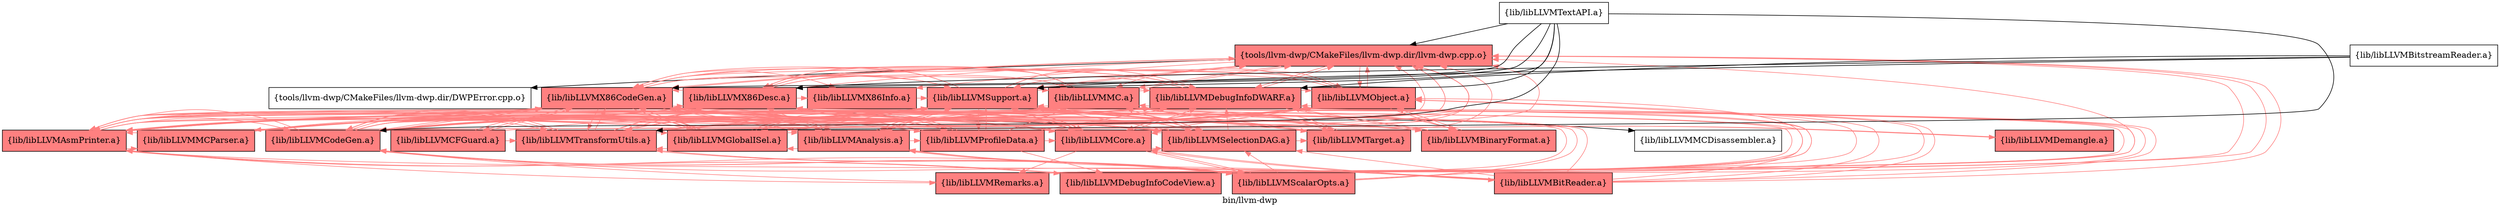 digraph "bin/llvm-dwp" {
	label="bin/llvm-dwp";
	{ rank=same; Node0x5603041afe28;  }
	{ rank=same; Node0x5603041ae3e8; Node0x5603041bc4e8; Node0x5603041bca38; Node0x5603041bbb88; Node0x5603041ba8c8; Node0x5603041bb0e8; Node0x5603041bb778; Node0x5603041bad78;  }
	{ rank=same; Node0x5603041bc038; Node0x5603041bd348; Node0x5603041ba3c8; Node0x5603041bece8; Node0x5603041bd8e8; Node0x5603041af978; Node0x5603041be838; Node0x5603041ad3f8; Node0x5603041ac138; Node0x5603041ae938; Node0x5603041bf238; Node0x5603041b9478; Node0x5603041b0378; Node0x5603041b5738;  }

	Node0x5603041afe28 [shape=record,shape=box,style=filled,fillcolor="1.000000 0.5 1",group=1,label="{tools/llvm-dwp/CMakeFiles/llvm-dwp.dir/llvm-dwp.cpp.o}"];
	Node0x5603041afe28 -> Node0x5603041ae3e8;
	Node0x5603041afe28 -> Node0x5603041bc4e8[color="1.000000 0.5 1"];
	Node0x5603041afe28 -> Node0x5603041bca38[color="1.000000 0.5 1"];
	Node0x5603041afe28 -> Node0x5603041bbb88[color="1.000000 0.5 1"];
	Node0x5603041afe28 -> Node0x5603041ba8c8[color="1.000000 0.5 1"];
	Node0x5603041afe28 -> Node0x5603041bb0e8[color="1.000000 0.5 1"];
	Node0x5603041afe28 -> Node0x5603041bb778[color="1.000000 0.5 1"];
	Node0x5603041afe28 -> Node0x5603041bad78[color="1.000000 0.5 1"];
	Node0x5603041ae3e8 [shape=record,shape=box,group=0,label="{tools/llvm-dwp/CMakeFiles/llvm-dwp.dir/DWPError.cpp.o}"];
	Node0x5603041bc4e8 [shape=record,shape=box,style=filled,fillcolor="1.000000 0.5 1",group=1,label="{lib/libLLVMX86CodeGen.a}"];
	Node0x5603041bc4e8 -> Node0x5603041bca38[color="1.000000 0.5 1"];
	Node0x5603041bc4e8 -> Node0x5603041bbb88[color="1.000000 0.5 1"];
	Node0x5603041bc4e8 -> Node0x5603041bc038[color="1.000000 0.5 1"];
	Node0x5603041bc4e8 -> Node0x5603041bb778[color="1.000000 0.5 1"];
	Node0x5603041bc4e8 -> Node0x5603041bd348[color="1.000000 0.5 1"];
	Node0x5603041bc4e8 -> Node0x5603041bad78[color="1.000000 0.5 1"];
	Node0x5603041bc4e8 -> Node0x5603041ba3c8[color="1.000000 0.5 1"];
	Node0x5603041bc4e8 -> Node0x5603041bece8[color="1.000000 0.5 1"];
	Node0x5603041bc4e8 -> Node0x5603041bd8e8[color="1.000000 0.5 1"];
	Node0x5603041bc4e8 -> Node0x5603041af978[color="1.000000 0.5 1"];
	Node0x5603041bc4e8 -> Node0x5603041be838[color="1.000000 0.5 1"];
	Node0x5603041bc4e8 -> Node0x5603041ad3f8[color="1.000000 0.5 1"];
	Node0x5603041bc4e8 -> Node0x5603041afe28[color="1.000000 0.5 1"];
	Node0x5603041bc4e8 -> Node0x5603041ac138[color="1.000000 0.5 1"];
	Node0x5603041bc4e8 -> Node0x5603041ae938[color="1.000000 0.5 1"];
	Node0x5603041bca38 [shape=record,shape=box,style=filled,fillcolor="1.000000 0.5 1",group=1,label="{lib/libLLVMX86Desc.a}"];
	Node0x5603041bca38 -> Node0x5603041bb778[color="1.000000 0.5 1"];
	Node0x5603041bca38 -> Node0x5603041bad78[color="1.000000 0.5 1"];
	Node0x5603041bca38 -> Node0x5603041bc4e8[color="1.000000 0.5 1"];
	Node0x5603041bca38 -> Node0x5603041bbb88[color="1.000000 0.5 1"];
	Node0x5603041bca38 -> Node0x5603041bf238;
	Node0x5603041bca38 -> Node0x5603041b9478[color="1.000000 0.5 1"];
	Node0x5603041bbb88 [shape=record,shape=box,style=filled,fillcolor="1.000000 0.5 1",group=1,label="{lib/libLLVMX86Info.a}"];
	Node0x5603041bbb88 -> Node0x5603041bad78[color="1.000000 0.5 1"];
	Node0x5603041ba8c8 [shape=record,shape=box,style=filled,fillcolor="1.000000 0.5 1",group=1,label="{lib/libLLVMObject.a}"];
	Node0x5603041ba8c8 -> Node0x5603041bad78[color="1.000000 0.5 1"];
	Node0x5603041ba8c8 -> Node0x5603041b9478[color="1.000000 0.5 1"];
	Node0x5603041ba8c8 -> Node0x5603041afe28[color="1.000000 0.5 1"];
	Node0x5603041ba8c8 -> Node0x5603041bb0e8[color="1.000000 0.5 1"];
	Node0x5603041ba8c8 -> Node0x5603041bca38[color="1.000000 0.5 1"];
	Node0x5603041ba8c8 -> Node0x5603041bc038[color="1.000000 0.5 1"];
	Node0x5603041ba8c8 -> Node0x5603041bb778[color="1.000000 0.5 1"];
	Node0x5603041ba8c8 -> Node0x5603041ba3c8[color="1.000000 0.5 1"];
	Node0x5603041ba8c8 -> Node0x5603041bc4e8[color="1.000000 0.5 1"];
	Node0x5603041ba8c8 -> Node0x5603041b0378[color="1.000000 0.5 1"];
	Node0x5603041bb0e8 [shape=record,shape=box,style=filled,fillcolor="1.000000 0.5 1",group=1,label="{lib/libLLVMDebugInfoDWARF.a}"];
	Node0x5603041bb0e8 -> Node0x5603041afe28[color="1.000000 0.5 1"];
	Node0x5603041bb0e8 -> Node0x5603041bca38[color="1.000000 0.5 1"];
	Node0x5603041bb0e8 -> Node0x5603041bc038[color="1.000000 0.5 1"];
	Node0x5603041bb0e8 -> Node0x5603041ba8c8[color="1.000000 0.5 1"];
	Node0x5603041bb0e8 -> Node0x5603041bad78[color="1.000000 0.5 1"];
	Node0x5603041bb0e8 -> Node0x5603041b9478[color="1.000000 0.5 1"];
	Node0x5603041bb0e8 -> Node0x5603041bb778[color="1.000000 0.5 1"];
	Node0x5603041bb0e8 -> Node0x5603041bc4e8[color="1.000000 0.5 1"];
	Node0x5603041bb778 [shape=record,shape=box,style=filled,fillcolor="1.000000 0.5 1",group=1,label="{lib/libLLVMMC.a}"];
	Node0x5603041bb778 -> Node0x5603041bca38[color="1.000000 0.5 1"];
	Node0x5603041bb778 -> Node0x5603041bad78[color="1.000000 0.5 1"];
	Node0x5603041bb778 -> Node0x5603041afe28[color="1.000000 0.5 1"];
	Node0x5603041bb778 -> Node0x5603041bc038[color="1.000000 0.5 1"];
	Node0x5603041bb778 -> Node0x5603041bb0e8[color="1.000000 0.5 1"];
	Node0x5603041bb778 -> Node0x5603041bc4e8[color="1.000000 0.5 1"];
	Node0x5603041bb778 -> Node0x5603041b9478[color="1.000000 0.5 1"];
	Node0x5603041bb778 -> Node0x5603041bd348[color="1.000000 0.5 1"];
	Node0x5603041bad78 [shape=record,shape=box,style=filled,fillcolor="1.000000 0.5 1",group=1,label="{lib/libLLVMSupport.a}"];
	Node0x5603041bad78 -> Node0x5603041afe28[color="1.000000 0.5 1"];
	Node0x5603041bad78 -> Node0x5603041bc4e8[color="1.000000 0.5 1"];
	Node0x5603041bad78 -> Node0x5603041bc038[color="1.000000 0.5 1"];
	Node0x5603041bad78 -> Node0x5603041ba8c8[color="1.000000 0.5 1"];
	Node0x5603041bad78 -> Node0x5603041bb0e8[color="1.000000 0.5 1"];
	Node0x5603041bad78 -> Node0x5603041bca38[color="1.000000 0.5 1"];
	Node0x5603041bad78 -> Node0x5603041bb778[color="1.000000 0.5 1"];
	Node0x5603041bad78 -> Node0x5603041bd348[color="1.000000 0.5 1"];
	Node0x5603041bad78 -> Node0x5603041ae938[color="1.000000 0.5 1"];
	Node0x5603041bad78 -> Node0x5603041b5738[color="1.000000 0.5 1"];
	Node0x5603041bad78 -> Node0x5603041ac138[color="1.000000 0.5 1"];
	Node0x5603041bc038 [shape=record,shape=box,style=filled,fillcolor="1.000000 0.5 1",group=1,label="{lib/libLLVMAsmPrinter.a}"];
	Node0x5603041bc038 -> Node0x5603041afe28[color="1.000000 0.5 1"];
	Node0x5603041bc038 -> Node0x5603041bc4e8[color="1.000000 0.5 1"];
	Node0x5603041bc038 -> Node0x5603041bca38[color="1.000000 0.5 1"];
	Node0x5603041bc038 -> Node0x5603041bb778[color="1.000000 0.5 1"];
	Node0x5603041bc038 -> Node0x5603041bd348[color="1.000000 0.5 1"];
	Node0x5603041bc038 -> Node0x5603041bad78[color="1.000000 0.5 1"];
	Node0x5603041bc038 -> Node0x5603041bece8[color="1.000000 0.5 1"];
	Node0x5603041bc038 -> Node0x5603041ba3c8[color="1.000000 0.5 1"];
	Node0x5603041bc038 -> Node0x5603041af978[color="1.000000 0.5 1"];
	Node0x5603041bc038 -> Node0x5603041b9478[color="1.000000 0.5 1"];
	Node0x5603041bc038 -> Node0x5603041b9928[color="1.000000 0.5 1"];
	Node0x5603041bc038 -> Node0x5603041b0378[color="1.000000 0.5 1"];
	Node0x5603041bc038 -> Node0x5603041bb0e8[color="1.000000 0.5 1"];
	Node0x5603041bc038 -> Node0x5603041abc38[color="1.000000 0.5 1"];
	Node0x5603041bd348 [shape=record,shape=box,style=filled,fillcolor="1.000000 0.5 1",group=1,label="{lib/libLLVMCodeGen.a}"];
	Node0x5603041bd348 -> Node0x5603041bc4e8[color="1.000000 0.5 1"];
	Node0x5603041bd348 -> Node0x5603041bad78[color="1.000000 0.5 1"];
	Node0x5603041bd348 -> Node0x5603041bd8e8[color="1.000000 0.5 1"];
	Node0x5603041bd348 -> Node0x5603041ba3c8[color="1.000000 0.5 1"];
	Node0x5603041bd348 -> Node0x5603041af978[color="1.000000 0.5 1"];
	Node0x5603041bd348 -> Node0x5603041bb778[color="1.000000 0.5 1"];
	Node0x5603041bd348 -> Node0x5603041afe28[color="1.000000 0.5 1"];
	Node0x5603041bd348 -> Node0x5603041be838[color="1.000000 0.5 1"];
	Node0x5603041bd348 -> Node0x5603041bc038[color="1.000000 0.5 1"];
	Node0x5603041bd348 -> Node0x5603041ae938[color="1.000000 0.5 1"];
	Node0x5603041bd348 -> Node0x5603041bca38[color="1.000000 0.5 1"];
	Node0x5603041bd348 -> Node0x5603041bece8[color="1.000000 0.5 1"];
	Node0x5603041bd348 -> Node0x5603041bb0e8[color="1.000000 0.5 1"];
	Node0x5603041bd348 -> Node0x5603041ba8c8[color="1.000000 0.5 1"];
	Node0x5603041bd348 -> Node0x5603041ac138[color="1.000000 0.5 1"];
	Node0x5603041bd348 -> Node0x5603041ae438[color="1.000000 0.5 1"];
	Node0x5603041ba3c8 [shape=record,shape=box,style=filled,fillcolor="1.000000 0.5 1",group=1,label="{lib/libLLVMCore.a}"];
	Node0x5603041ba3c8 -> Node0x5603041bad78[color="1.000000 0.5 1"];
	Node0x5603041ba3c8 -> Node0x5603041afe28[color="1.000000 0.5 1"];
	Node0x5603041ba3c8 -> Node0x5603041bc4e8[color="1.000000 0.5 1"];
	Node0x5603041ba3c8 -> Node0x5603041bca38[color="1.000000 0.5 1"];
	Node0x5603041ba3c8 -> Node0x5603041bc038[color="1.000000 0.5 1"];
	Node0x5603041ba3c8 -> Node0x5603041bb0e8[color="1.000000 0.5 1"];
	Node0x5603041ba3c8 -> Node0x5603041bd8e8[color="1.000000 0.5 1"];
	Node0x5603041ba3c8 -> Node0x5603041bd348[color="1.000000 0.5 1"];
	Node0x5603041ba3c8 -> Node0x5603041af978[color="1.000000 0.5 1"];
	Node0x5603041ba3c8 -> Node0x5603041b9478[color="1.000000 0.5 1"];
	Node0x5603041ba3c8 -> Node0x5603041ae938[color="1.000000 0.5 1"];
	Node0x5603041ba3c8 -> Node0x5603041b9928[color="1.000000 0.5 1"];
	Node0x5603041ba3c8 -> Node0x5603041ab738[color="1.000000 0.5 1"];
	Node0x5603041ba3c8 -> Node0x5603041ae438[color="1.000000 0.5 1"];
	Node0x5603041bece8 [shape=record,shape=box,style=filled,fillcolor="1.000000 0.5 1",group=1,label="{lib/libLLVMTarget.a}"];
	Node0x5603041bece8 -> Node0x5603041bc4e8[color="1.000000 0.5 1"];
	Node0x5603041bece8 -> Node0x5603041bc038[color="1.000000 0.5 1"];
	Node0x5603041bece8 -> Node0x5603041bb778[color="1.000000 0.5 1"];
	Node0x5603041bece8 -> Node0x5603041bad78[color="1.000000 0.5 1"];
	Node0x5603041bece8 -> Node0x5603041ba3c8[color="1.000000 0.5 1"];
	Node0x5603041bece8 -> Node0x5603041af978[color="1.000000 0.5 1"];
	Node0x5603041bd8e8 [shape=record,shape=box,style=filled,fillcolor="1.000000 0.5 1",group=1,label="{lib/libLLVMSelectionDAG.a}"];
	Node0x5603041bd8e8 -> Node0x5603041bc4e8[color="1.000000 0.5 1"];
	Node0x5603041bd8e8 -> Node0x5603041bad78[color="1.000000 0.5 1"];
	Node0x5603041bd8e8 -> Node0x5603041be838[color="1.000000 0.5 1"];
	Node0x5603041bd8e8 -> Node0x5603041ba3c8[color="1.000000 0.5 1"];
	Node0x5603041bd8e8 -> Node0x5603041bd348[color="1.000000 0.5 1"];
	Node0x5603041bd8e8 -> Node0x5603041af978[color="1.000000 0.5 1"];
	Node0x5603041bd8e8 -> Node0x5603041bb778[color="1.000000 0.5 1"];
	Node0x5603041bd8e8 -> Node0x5603041afe28[color="1.000000 0.5 1"];
	Node0x5603041bd8e8 -> Node0x5603041bc038[color="1.000000 0.5 1"];
	Node0x5603041bd8e8 -> Node0x5603041bb0e8[color="1.000000 0.5 1"];
	Node0x5603041bd8e8 -> Node0x5603041bece8[color="1.000000 0.5 1"];
	Node0x5603041bd8e8 -> Node0x5603041ae938[color="1.000000 0.5 1"];
	Node0x5603041bd8e8 -> Node0x5603041bca38[color="1.000000 0.5 1"];
	Node0x5603041af978 [shape=record,shape=box,style=filled,fillcolor="1.000000 0.5 1",group=1,label="{lib/libLLVMAnalysis.a}"];
	Node0x5603041af978 -> Node0x5603041bc4e8[color="1.000000 0.5 1"];
	Node0x5603041af978 -> Node0x5603041bad78[color="1.000000 0.5 1"];
	Node0x5603041af978 -> Node0x5603041ba3c8[color="1.000000 0.5 1"];
	Node0x5603041af978 -> Node0x5603041afe28[color="1.000000 0.5 1"];
	Node0x5603041af978 -> Node0x5603041bd348[color="1.000000 0.5 1"];
	Node0x5603041af978 -> Node0x5603041ae938[color="1.000000 0.5 1"];
	Node0x5603041af978 -> Node0x5603041bd8e8[color="1.000000 0.5 1"];
	Node0x5603041af978 -> Node0x5603041be838[color="1.000000 0.5 1"];
	Node0x5603041af978 -> Node0x5603041bca38[color="1.000000 0.5 1"];
	Node0x5603041af978 -> Node0x5603041bc038[color="1.000000 0.5 1"];
	Node0x5603041af978 -> Node0x5603041ae438[color="1.000000 0.5 1"];
	Node0x5603041af978 -> Node0x5603041ac138[color="1.000000 0.5 1"];
	Node0x5603041be838 [shape=record,shape=box,style=filled,fillcolor="1.000000 0.5 1",group=1,label="{lib/libLLVMGlobalISel.a}"];
	Node0x5603041be838 -> Node0x5603041bc4e8[color="1.000000 0.5 1"];
	Node0x5603041be838 -> Node0x5603041bad78[color="1.000000 0.5 1"];
	Node0x5603041be838 -> Node0x5603041bd348[color="1.000000 0.5 1"];
	Node0x5603041be838 -> Node0x5603041ba3c8[color="1.000000 0.5 1"];
	Node0x5603041be838 -> Node0x5603041bc038[color="1.000000 0.5 1"];
	Node0x5603041be838 -> Node0x5603041bb778[color="1.000000 0.5 1"];
	Node0x5603041be838 -> Node0x5603041bece8[color="1.000000 0.5 1"];
	Node0x5603041be838 -> Node0x5603041bd8e8[color="1.000000 0.5 1"];
	Node0x5603041be838 -> Node0x5603041af978[color="1.000000 0.5 1"];
	Node0x5603041be838 -> Node0x5603041ae938[color="1.000000 0.5 1"];
	Node0x5603041ad3f8 [shape=record,shape=box,style=filled,fillcolor="1.000000 0.5 1",group=1,label="{lib/libLLVMCFGuard.a}"];
	Node0x5603041ad3f8 -> Node0x5603041bc4e8[color="1.000000 0.5 1"];
	Node0x5603041ad3f8 -> Node0x5603041bad78[color="1.000000 0.5 1"];
	Node0x5603041ad3f8 -> Node0x5603041ba3c8[color="1.000000 0.5 1"];
	Node0x5603041ad3f8 -> Node0x5603041ae938[color="1.000000 0.5 1"];
	Node0x5603041ac138 [shape=record,shape=box,style=filled,fillcolor="1.000000 0.5 1",group=1,label="{lib/libLLVMProfileData.a}"];
	Node0x5603041ac138 -> Node0x5603041afe28[color="1.000000 0.5 1"];
	Node0x5603041ac138 -> Node0x5603041bc4e8[color="1.000000 0.5 1"];
	Node0x5603041ac138 -> Node0x5603041bc038[color="1.000000 0.5 1"];
	Node0x5603041ac138 -> Node0x5603041bb0e8[color="1.000000 0.5 1"];
	Node0x5603041ac138 -> Node0x5603041ba8c8[color="1.000000 0.5 1"];
	Node0x5603041ac138 -> Node0x5603041bad78[color="1.000000 0.5 1"];
	Node0x5603041ac138 -> Node0x5603041ba3c8[color="1.000000 0.5 1"];
	Node0x5603041ac138 -> Node0x5603041bd348[color="1.000000 0.5 1"];
	Node0x5603041ac138 -> Node0x5603041bca38[color="1.000000 0.5 1"];
	Node0x5603041ac138 -> Node0x5603041bb778[color="1.000000 0.5 1"];
	Node0x5603041ac138 -> Node0x5603041abc38[color="1.000000 0.5 1"];
	Node0x5603041ae938 [shape=record,shape=box,style=filled,fillcolor="1.000000 0.5 1",group=1,label="{lib/libLLVMTransformUtils.a}"];
	Node0x5603041ae938 -> Node0x5603041bc4e8[color="1.000000 0.5 1"];
	Node0x5603041ae938 -> Node0x5603041bad78[color="1.000000 0.5 1"];
	Node0x5603041ae938 -> Node0x5603041bd348[color="1.000000 0.5 1"];
	Node0x5603041ae938 -> Node0x5603041ba3c8[color="1.000000 0.5 1"];
	Node0x5603041ae938 -> Node0x5603041af978[color="1.000000 0.5 1"];
	Node0x5603041ae938 -> Node0x5603041ae438[color="1.000000 0.5 1"];
	Node0x5603041ae938 -> Node0x5603041bca38[color="1.000000 0.5 1"];
	Node0x5603041ae938 -> Node0x5603041bc038[color="1.000000 0.5 1"];
	Node0x5603041ae938 -> Node0x5603041bd8e8[color="1.000000 0.5 1"];
	Node0x5603041ae938 -> Node0x5603041afe28[color="1.000000 0.5 1"];
	Node0x5603041ae938 -> Node0x5603041bb0e8[color="1.000000 0.5 1"];
	Node0x5603041ae938 -> Node0x5603041be838[color="1.000000 0.5 1"];
	Node0x5603041ae938 -> Node0x5603041ba8c8[color="1.000000 0.5 1"];
	Node0x5603041bf238 [shape=record,shape=box,group=0,label="{lib/libLLVMMCDisassembler.a}"];
	Node0x5603041b9478 [shape=record,shape=box,style=filled,fillcolor="1.000000 0.5 1",group=1,label="{lib/libLLVMBinaryFormat.a}"];
	Node0x5603041b9478 -> Node0x5603041bb0e8[color="1.000000 0.5 1"];
	Node0x5603041b9478 -> Node0x5603041bad78[color="1.000000 0.5 1"];
	Node0x5603041b9478 -> Node0x5603041ba8c8[color="1.000000 0.5 1"];
	Node0x5603041b9928 [shape=record,shape=box,style=filled,fillcolor="1.000000 0.5 1",group=1,label="{lib/libLLVMRemarks.a}"];
	Node0x5603041b9928 -> Node0x5603041bb0e8[color="1.000000 0.5 1"];
	Node0x5603041b9928 -> Node0x5603041bad78[color="1.000000 0.5 1"];
	Node0x5603041b9928 -> Node0x5603041bb778[color="1.000000 0.5 1"];
	Node0x5603041b9928 -> Node0x5603041afe28[color="1.000000 0.5 1"];
	Node0x5603041b9928 -> Node0x5603041bd348[color="1.000000 0.5 1"];
	Node0x5603041b9928 -> Node0x5603041bca38[color="1.000000 0.5 1"];
	Node0x5603041b9928 -> Node0x5603041ba8c8[color="1.000000 0.5 1"];
	Node0x5603041b0378 [shape=record,shape=box,style=filled,fillcolor="1.000000 0.5 1",group=1,label="{lib/libLLVMMCParser.a}"];
	Node0x5603041b0378 -> Node0x5603041afe28[color="1.000000 0.5 1"];
	Node0x5603041b0378 -> Node0x5603041bc4e8[color="1.000000 0.5 1"];
	Node0x5603041b0378 -> Node0x5603041bca38[color="1.000000 0.5 1"];
	Node0x5603041b0378 -> Node0x5603041bc038[color="1.000000 0.5 1"];
	Node0x5603041b0378 -> Node0x5603041bb0e8[color="1.000000 0.5 1"];
	Node0x5603041b0378 -> Node0x5603041bb778[color="1.000000 0.5 1"];
	Node0x5603041b0378 -> Node0x5603041ba8c8[color="1.000000 0.5 1"];
	Node0x5603041b0378 -> Node0x5603041bad78[color="1.000000 0.5 1"];
	Node0x5603041abc38 [shape=record,shape=box,style=filled,fillcolor="1.000000 0.5 1",group=1,label="{lib/libLLVMDebugInfoCodeView.a}"];
	Node0x5603041abc38 -> Node0x5603041afe28[color="1.000000 0.5 1"];
	Node0x5603041abc38 -> Node0x5603041bad78[color="1.000000 0.5 1"];
	Node0x5603041abc38 -> Node0x5603041bc038[color="1.000000 0.5 1"];
	Node0x5603041abc38 -> Node0x5603041bb0e8[color="1.000000 0.5 1"];
	Node0x5603041abc38 -> Node0x5603041ba8c8[color="1.000000 0.5 1"];
	Node0x5603041abc38 -> Node0x5603041bc4e8[color="1.000000 0.5 1"];
	Node0x5603041ae438 [shape=record,shape=box,style=filled,fillcolor="1.000000 0.5 1",group=1,label="{lib/libLLVMScalarOpts.a}"];
	Node0x5603041ae438 -> Node0x5603041bc4e8[color="1.000000 0.5 1"];
	Node0x5603041ae438 -> Node0x5603041bad78[color="1.000000 0.5 1"];
	Node0x5603041ae438 -> Node0x5603041ba3c8[color="1.000000 0.5 1"];
	Node0x5603041ae438 -> Node0x5603041bd348[color="1.000000 0.5 1"];
	Node0x5603041ae438 -> Node0x5603041ae938[color="1.000000 0.5 1"];
	Node0x5603041ae438 -> Node0x5603041af978[color="1.000000 0.5 1"];
	Node0x5603041ae438 -> Node0x5603041bc038[color="1.000000 0.5 1"];
	Node0x5603041ae438 -> Node0x5603041bd8e8[color="1.000000 0.5 1"];
	Node0x5603041ae438 -> Node0x5603041afe28[color="1.000000 0.5 1"];
	Node0x5603041ab738 [shape=record,shape=box,style=filled,fillcolor="1.000000 0.5 1",group=1,label="{lib/libLLVMBitReader.a}"];
	Node0x5603041ab738 -> Node0x5603041afe28[color="1.000000 0.5 1"];
	Node0x5603041ab738 -> Node0x5603041bc4e8[color="1.000000 0.5 1"];
	Node0x5603041ab738 -> Node0x5603041bca38[color="1.000000 0.5 1"];
	Node0x5603041ab738 -> Node0x5603041bc038[color="1.000000 0.5 1"];
	Node0x5603041ab738 -> Node0x5603041bb0e8[color="1.000000 0.5 1"];
	Node0x5603041ab738 -> Node0x5603041ba8c8[color="1.000000 0.5 1"];
	Node0x5603041ab738 -> Node0x5603041bad78[color="1.000000 0.5 1"];
	Node0x5603041ab738 -> Node0x5603041bd8e8[color="1.000000 0.5 1"];
	Node0x5603041ab738 -> Node0x5603041ba3c8[color="1.000000 0.5 1"];
	Node0x5603041ab738 -> Node0x5603041bd348[color="1.000000 0.5 1"];
	Node0x5603041ab738 -> Node0x5603041af978[color="1.000000 0.5 1"];
	Node0x5603041ac638 [shape=record,shape=box,group=0,label="{lib/libLLVMTextAPI.a}"];
	Node0x5603041ac638 -> Node0x5603041bad78;
	Node0x5603041ac638 -> Node0x5603041afe28;
	Node0x5603041ac638 -> Node0x5603041bca38;
	Node0x5603041ac638 -> Node0x5603041bb0e8;
	Node0x5603041ac638 -> Node0x5603041bd348;
	Node0x5603041ac638 -> Node0x5603041bc4e8;
	Node0x5603041ac638 -> Node0x5603041ae938;
	Node0x5603041b5738 [shape=record,shape=box,style=filled,fillcolor="1.000000 0.5 1",group=1,label="{lib/libLLVMDemangle.a}"];
	Node0x5603041b5738 -> Node0x5603041bad78[color="1.000000 0.5 1"];
	Node0x5603041b6138 [shape=record,shape=box,group=0,label="{lib/libLLVMBitstreamReader.a}"];
	Node0x5603041b6138 -> Node0x5603041bca38;
	Node0x5603041b6138 -> Node0x5603041bb0e8;
	Node0x5603041b6138 -> Node0x5603041bad78;
}
